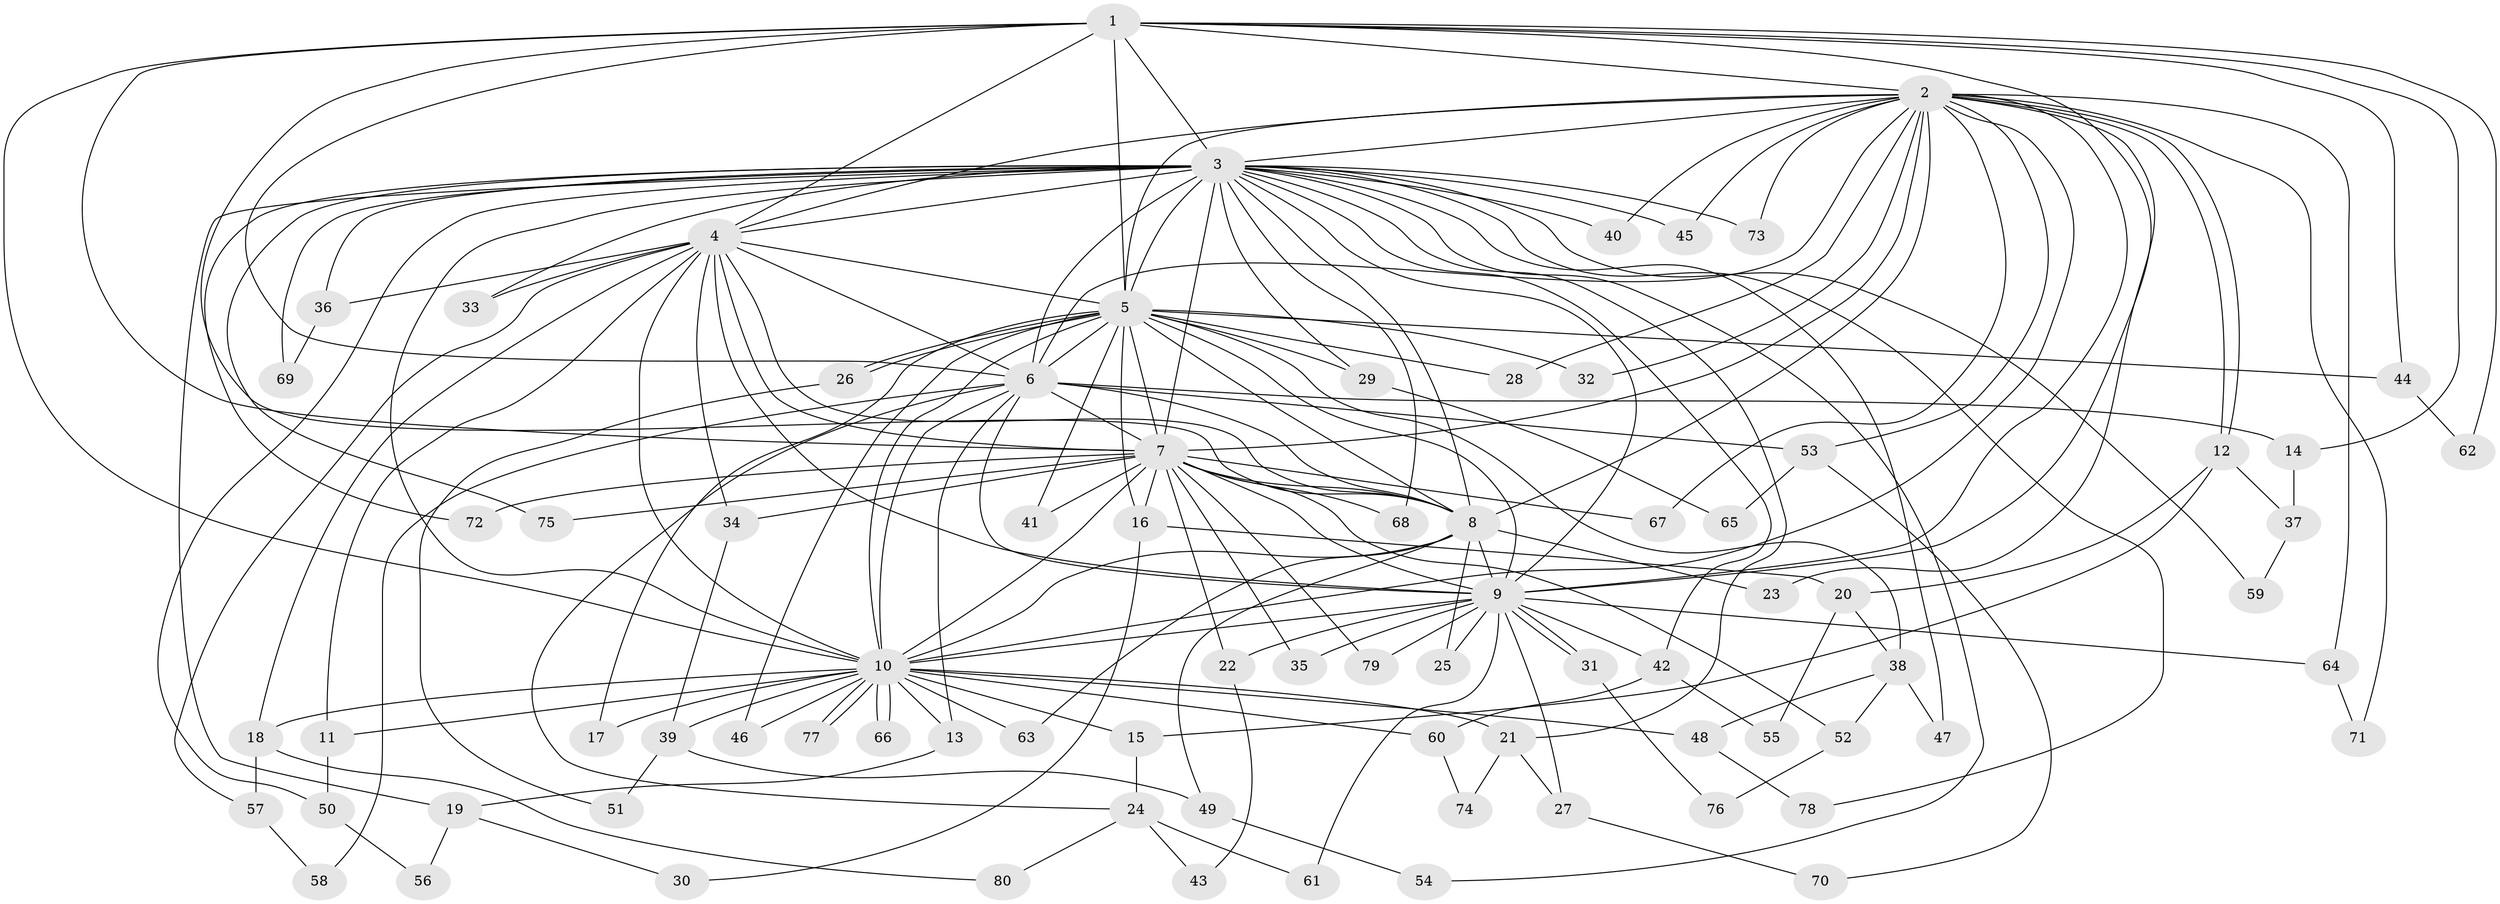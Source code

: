 // coarse degree distribution, {10: 0.025, 26: 0.025, 1: 0.275, 3: 0.05, 2: 0.5, 4: 0.05, 6: 0.025, 22: 0.025, 9: 0.025}
// Generated by graph-tools (version 1.1) at 2025/48/03/04/25 21:48:10]
// undirected, 80 vertices, 185 edges
graph export_dot {
graph [start="1"]
  node [color=gray90,style=filled];
  1;
  2;
  3;
  4;
  5;
  6;
  7;
  8;
  9;
  10;
  11;
  12;
  13;
  14;
  15;
  16;
  17;
  18;
  19;
  20;
  21;
  22;
  23;
  24;
  25;
  26;
  27;
  28;
  29;
  30;
  31;
  32;
  33;
  34;
  35;
  36;
  37;
  38;
  39;
  40;
  41;
  42;
  43;
  44;
  45;
  46;
  47;
  48;
  49;
  50;
  51;
  52;
  53;
  54;
  55;
  56;
  57;
  58;
  59;
  60;
  61;
  62;
  63;
  64;
  65;
  66;
  67;
  68;
  69;
  70;
  71;
  72;
  73;
  74;
  75;
  76;
  77;
  78;
  79;
  80;
  1 -- 2;
  1 -- 3;
  1 -- 4;
  1 -- 5;
  1 -- 6;
  1 -- 7;
  1 -- 8;
  1 -- 9;
  1 -- 10;
  1 -- 14;
  1 -- 44;
  1 -- 62;
  2 -- 3;
  2 -- 4;
  2 -- 5;
  2 -- 6;
  2 -- 7;
  2 -- 8;
  2 -- 9;
  2 -- 10;
  2 -- 12;
  2 -- 12;
  2 -- 23;
  2 -- 28;
  2 -- 32;
  2 -- 40;
  2 -- 45;
  2 -- 53;
  2 -- 64;
  2 -- 67;
  2 -- 71;
  2 -- 73;
  3 -- 4;
  3 -- 5;
  3 -- 6;
  3 -- 7;
  3 -- 8;
  3 -- 9;
  3 -- 10;
  3 -- 19;
  3 -- 21;
  3 -- 29;
  3 -- 33;
  3 -- 36;
  3 -- 40;
  3 -- 42;
  3 -- 45;
  3 -- 47;
  3 -- 50;
  3 -- 54;
  3 -- 59;
  3 -- 68;
  3 -- 69;
  3 -- 72;
  3 -- 73;
  3 -- 75;
  3 -- 78;
  4 -- 5;
  4 -- 6;
  4 -- 7;
  4 -- 8;
  4 -- 9;
  4 -- 10;
  4 -- 11;
  4 -- 18;
  4 -- 33;
  4 -- 34;
  4 -- 36;
  4 -- 57;
  5 -- 6;
  5 -- 7;
  5 -- 8;
  5 -- 9;
  5 -- 10;
  5 -- 16;
  5 -- 17;
  5 -- 26;
  5 -- 26;
  5 -- 28;
  5 -- 29;
  5 -- 32;
  5 -- 38;
  5 -- 41;
  5 -- 44;
  5 -- 46;
  6 -- 7;
  6 -- 8;
  6 -- 9;
  6 -- 10;
  6 -- 13;
  6 -- 14;
  6 -- 24;
  6 -- 53;
  6 -- 58;
  7 -- 8;
  7 -- 9;
  7 -- 10;
  7 -- 16;
  7 -- 22;
  7 -- 34;
  7 -- 35;
  7 -- 41;
  7 -- 52;
  7 -- 67;
  7 -- 68;
  7 -- 72;
  7 -- 75;
  7 -- 79;
  8 -- 9;
  8 -- 10;
  8 -- 23;
  8 -- 25;
  8 -- 49;
  8 -- 63;
  9 -- 10;
  9 -- 22;
  9 -- 25;
  9 -- 27;
  9 -- 31;
  9 -- 31;
  9 -- 35;
  9 -- 42;
  9 -- 61;
  9 -- 64;
  9 -- 79;
  10 -- 11;
  10 -- 13;
  10 -- 15;
  10 -- 17;
  10 -- 18;
  10 -- 21;
  10 -- 39;
  10 -- 46;
  10 -- 48;
  10 -- 60;
  10 -- 63;
  10 -- 66;
  10 -- 66;
  10 -- 77;
  10 -- 77;
  11 -- 50;
  12 -- 15;
  12 -- 20;
  12 -- 37;
  13 -- 19;
  14 -- 37;
  15 -- 24;
  16 -- 20;
  16 -- 30;
  18 -- 57;
  18 -- 80;
  19 -- 30;
  19 -- 56;
  20 -- 38;
  20 -- 55;
  21 -- 27;
  21 -- 74;
  22 -- 43;
  24 -- 43;
  24 -- 61;
  24 -- 80;
  26 -- 51;
  27 -- 70;
  29 -- 65;
  31 -- 76;
  34 -- 39;
  36 -- 69;
  37 -- 59;
  38 -- 47;
  38 -- 48;
  38 -- 52;
  39 -- 49;
  39 -- 51;
  42 -- 55;
  42 -- 60;
  44 -- 62;
  48 -- 78;
  49 -- 54;
  50 -- 56;
  52 -- 76;
  53 -- 65;
  53 -- 70;
  57 -- 58;
  60 -- 74;
  64 -- 71;
}
